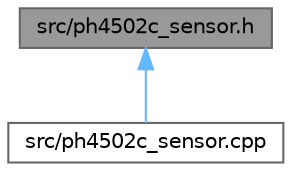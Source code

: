 digraph "src/ph4502c_sensor.h"
{
 // LATEX_PDF_SIZE
  bgcolor="transparent";
  edge [fontname=Helvetica,fontsize=10,labelfontname=Helvetica,labelfontsize=10];
  node [fontname=Helvetica,fontsize=10,shape=box,height=0.2,width=0.4];
  Node1 [id="Node000001",label="src/ph4502c_sensor.h",height=0.2,width=0.4,color="gray40", fillcolor="grey60", style="filled", fontcolor="black",tooltip="Arduino Library for PH4502C Sensor."];
  Node1 -> Node2 [id="edge1_Node000001_Node000002",dir="back",color="steelblue1",style="solid",tooltip=" "];
  Node2 [id="Node000002",label="src/ph4502c_sensor.cpp",height=0.2,width=0.4,color="grey40", fillcolor="white", style="filled",URL="$ph4502c__sensor_8cpp_source.html",tooltip=" "];
}
